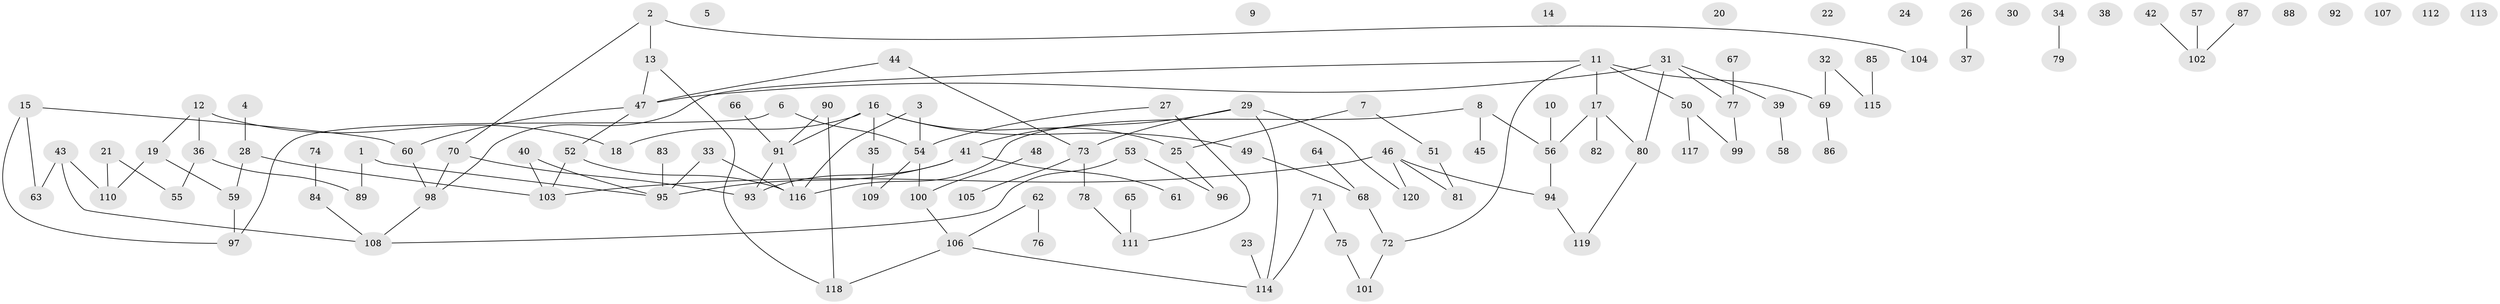 // Generated by graph-tools (version 1.1) at 2025/33/03/09/25 02:33:41]
// undirected, 120 vertices, 130 edges
graph export_dot {
graph [start="1"]
  node [color=gray90,style=filled];
  1;
  2;
  3;
  4;
  5;
  6;
  7;
  8;
  9;
  10;
  11;
  12;
  13;
  14;
  15;
  16;
  17;
  18;
  19;
  20;
  21;
  22;
  23;
  24;
  25;
  26;
  27;
  28;
  29;
  30;
  31;
  32;
  33;
  34;
  35;
  36;
  37;
  38;
  39;
  40;
  41;
  42;
  43;
  44;
  45;
  46;
  47;
  48;
  49;
  50;
  51;
  52;
  53;
  54;
  55;
  56;
  57;
  58;
  59;
  60;
  61;
  62;
  63;
  64;
  65;
  66;
  67;
  68;
  69;
  70;
  71;
  72;
  73;
  74;
  75;
  76;
  77;
  78;
  79;
  80;
  81;
  82;
  83;
  84;
  85;
  86;
  87;
  88;
  89;
  90;
  91;
  92;
  93;
  94;
  95;
  96;
  97;
  98;
  99;
  100;
  101;
  102;
  103;
  104;
  105;
  106;
  107;
  108;
  109;
  110;
  111;
  112;
  113;
  114;
  115;
  116;
  117;
  118;
  119;
  120;
  1 -- 89;
  1 -- 95;
  2 -- 13;
  2 -- 70;
  2 -- 104;
  3 -- 54;
  3 -- 116;
  4 -- 28;
  6 -- 54;
  6 -- 97;
  7 -- 25;
  7 -- 51;
  8 -- 45;
  8 -- 56;
  8 -- 116;
  10 -- 56;
  11 -- 17;
  11 -- 50;
  11 -- 69;
  11 -- 72;
  11 -- 98;
  12 -- 18;
  12 -- 19;
  12 -- 36;
  13 -- 47;
  13 -- 118;
  15 -- 60;
  15 -- 63;
  15 -- 97;
  16 -- 18;
  16 -- 25;
  16 -- 35;
  16 -- 49;
  16 -- 91;
  17 -- 56;
  17 -- 80;
  17 -- 82;
  19 -- 59;
  19 -- 110;
  21 -- 55;
  21 -- 110;
  23 -- 114;
  25 -- 96;
  26 -- 37;
  27 -- 54;
  27 -- 111;
  28 -- 59;
  28 -- 103;
  29 -- 41;
  29 -- 73;
  29 -- 114;
  29 -- 120;
  31 -- 39;
  31 -- 47;
  31 -- 77;
  31 -- 80;
  32 -- 69;
  32 -- 115;
  33 -- 95;
  33 -- 116;
  34 -- 79;
  35 -- 109;
  36 -- 55;
  36 -- 89;
  39 -- 58;
  40 -- 95;
  40 -- 103;
  41 -- 61;
  41 -- 93;
  41 -- 95;
  42 -- 102;
  43 -- 63;
  43 -- 108;
  43 -- 110;
  44 -- 47;
  44 -- 73;
  46 -- 81;
  46 -- 94;
  46 -- 103;
  46 -- 120;
  47 -- 52;
  47 -- 60;
  48 -- 100;
  49 -- 68;
  50 -- 99;
  50 -- 117;
  51 -- 81;
  52 -- 103;
  52 -- 116;
  53 -- 96;
  53 -- 108;
  54 -- 100;
  54 -- 109;
  56 -- 94;
  57 -- 102;
  59 -- 97;
  60 -- 98;
  62 -- 76;
  62 -- 106;
  64 -- 68;
  65 -- 111;
  66 -- 91;
  67 -- 77;
  68 -- 72;
  69 -- 86;
  70 -- 93;
  70 -- 98;
  71 -- 75;
  71 -- 114;
  72 -- 101;
  73 -- 78;
  73 -- 105;
  74 -- 84;
  75 -- 101;
  77 -- 99;
  78 -- 111;
  80 -- 119;
  83 -- 95;
  84 -- 108;
  85 -- 115;
  87 -- 102;
  90 -- 91;
  90 -- 118;
  91 -- 93;
  91 -- 116;
  94 -- 119;
  98 -- 108;
  100 -- 106;
  106 -- 114;
  106 -- 118;
}
